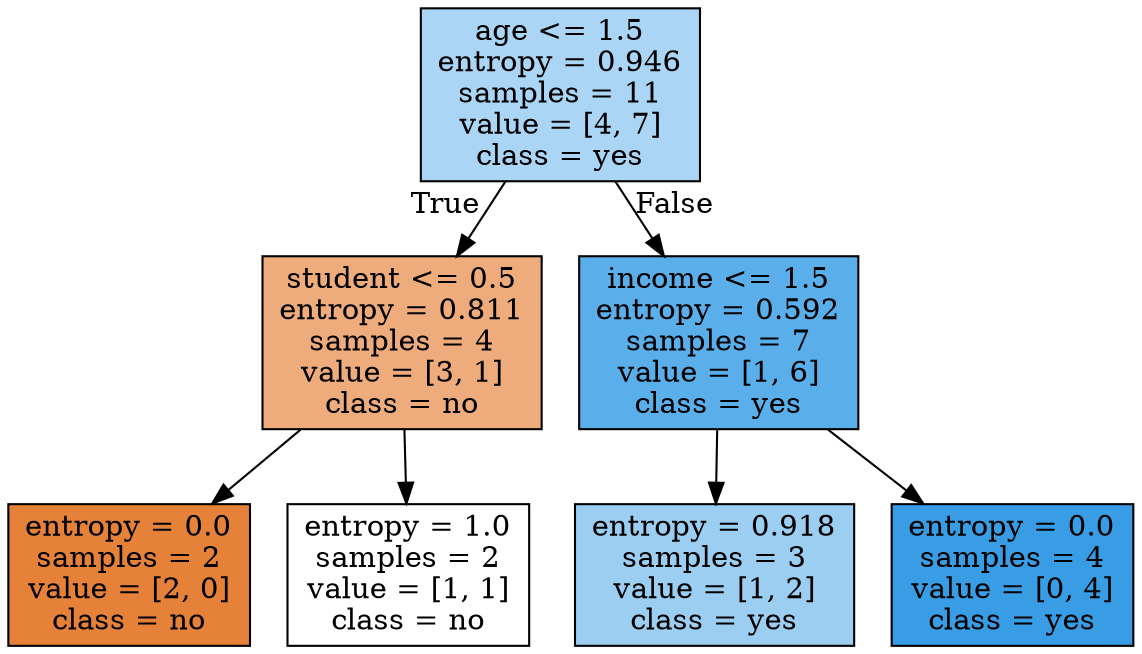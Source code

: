 digraph Tree {
node [shape=box, style="filled", color="black"] ;
0 [label="age <= 1.5\nentropy = 0.946\nsamples = 11\nvalue = [4, 7]\nclass = yes", fillcolor="#399de56d"] ;
1 [label="student <= 0.5\nentropy = 0.811\nsamples = 4\nvalue = [3, 1]\nclass = no", fillcolor="#e58139aa"] ;
0 -> 1 [labeldistance=2.5, labelangle=45, headlabel="True"] ;
2 [label="entropy = 0.0\nsamples = 2\nvalue = [2, 0]\nclass = no", fillcolor="#e58139ff"] ;
1 -> 2 ;
3 [label="entropy = 1.0\nsamples = 2\nvalue = [1, 1]\nclass = no", fillcolor="#e5813900"] ;
1 -> 3 ;
4 [label="income <= 1.5\nentropy = 0.592\nsamples = 7\nvalue = [1, 6]\nclass = yes", fillcolor="#399de5d4"] ;
0 -> 4 [labeldistance=2.5, labelangle=-45, headlabel="False"] ;
5 [label="entropy = 0.918\nsamples = 3\nvalue = [1, 2]\nclass = yes", fillcolor="#399de57f"] ;
4 -> 5 ;
6 [label="entropy = 0.0\nsamples = 4\nvalue = [0, 4]\nclass = yes", fillcolor="#399de5ff"] ;
4 -> 6 ;
}